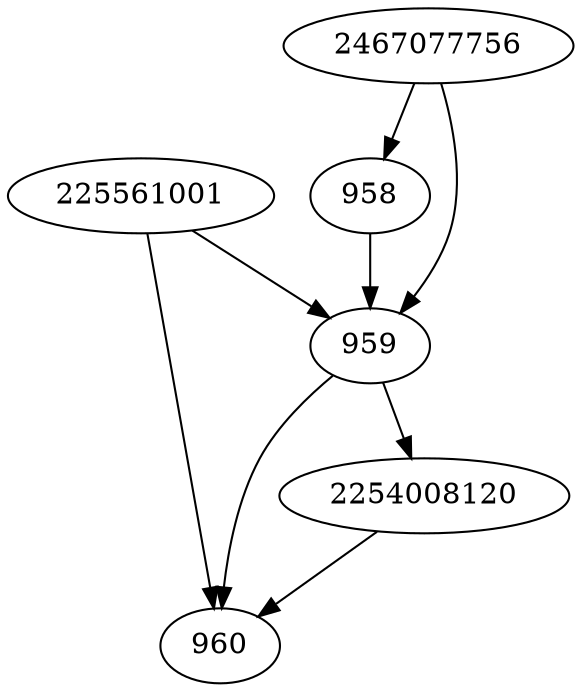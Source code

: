 strict digraph  {
960;
225561001;
2254008120;
2467077756;
958;
959;
225561001 -> 959;
225561001 -> 960;
2254008120 -> 960;
2467077756 -> 958;
2467077756 -> 959;
958 -> 959;
959 -> 2254008120;
959 -> 960;
}
